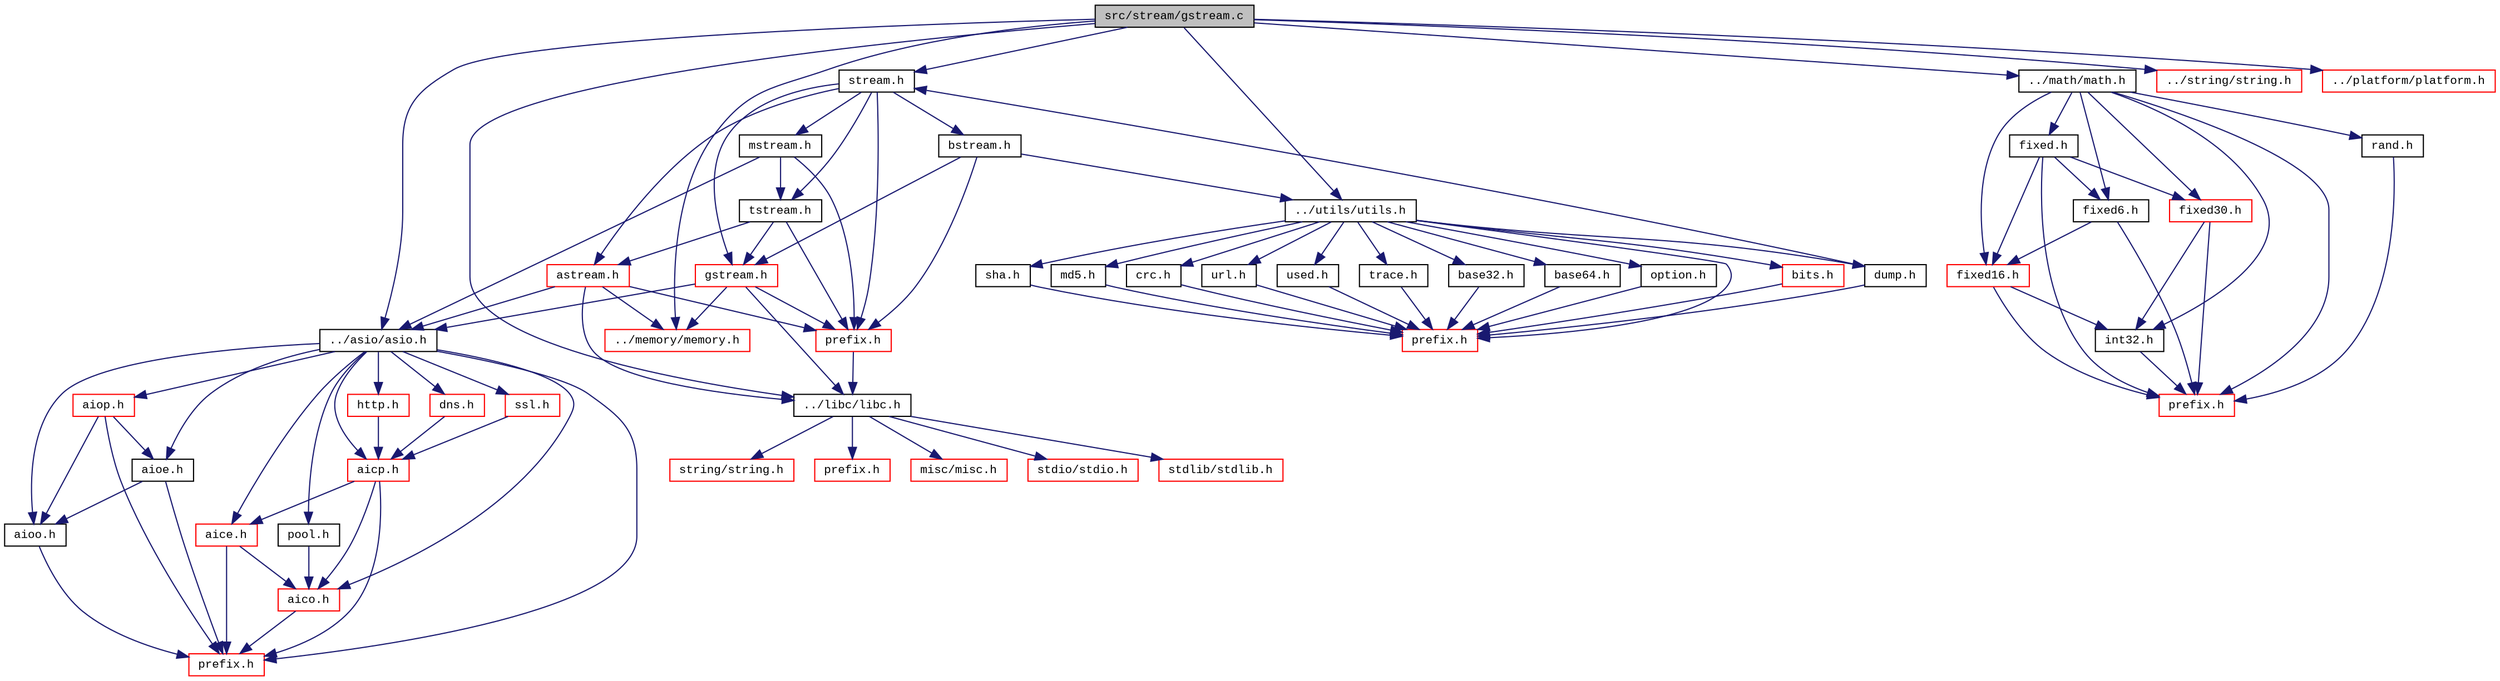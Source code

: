 digraph "src/stream/gstream.c"
{
  edge [fontname="CourierNew",fontsize="10",labelfontname="CourierNew",labelfontsize="10"];
  node [fontname="CourierNew",fontsize="10",shape=record];
  Node1 [label="src/stream/gstream.c",height=0.2,width=0.4,color="black", fillcolor="grey75", style="filled" fontcolor="black"];
  Node1 -> Node2 [color="midnightblue",fontsize="10",style="solid",fontname="CourierNew"];
  Node2 [label="stream.h",height=0.2,width=0.4,color="black", fillcolor="white", style="filled",URL="$d8/d95/stream_8h.html"];
  Node2 -> Node3 [color="midnightblue",fontsize="10",style="solid",fontname="CourierNew"];
  Node3 [label="prefix.h",height=0.2,width=0.4,color="red", fillcolor="white", style="filled",URL="$d2/dd0/stream_2prefix_8h_source.html"];
  Node3 -> Node4 [color="midnightblue",fontsize="10",style="solid",fontname="CourierNew"];
  Node4 [label="../libc/libc.h",height=0.2,width=0.4,color="black", fillcolor="white", style="filled",URL="$db/dc8/libc_8h.html"];
  Node4 -> Node5 [color="midnightblue",fontsize="10",style="solid",fontname="CourierNew"];
  Node5 [label="prefix.h",height=0.2,width=0.4,color="red", fillcolor="white", style="filled",URL="$d4/df0/libc_2prefix_8h_source.html"];
  Node4 -> Node6 [color="midnightblue",fontsize="10",style="solid",fontname="CourierNew"];
  Node6 [label="misc/misc.h",height=0.2,width=0.4,color="red", fillcolor="white", style="filled",URL="$d4/d08/misc_8h.html"];
  Node4 -> Node7 [color="midnightblue",fontsize="10",style="solid",fontname="CourierNew"];
  Node7 [label="stdio/stdio.h",height=0.2,width=0.4,color="red", fillcolor="white", style="filled",URL="$d6/dd1/stdio_8h.html"];
  Node4 -> Node8 [color="midnightblue",fontsize="10",style="solid",fontname="CourierNew"];
  Node8 [label="stdlib/stdlib.h",height=0.2,width=0.4,color="red", fillcolor="white", style="filled",URL="$dc/d9c/stdlib_8h.html"];
  Node4 -> Node9 [color="midnightblue",fontsize="10",style="solid",fontname="CourierNew"];
  Node9 [label="string/string.h",height=0.2,width=0.4,color="red", fillcolor="white", style="filled",URL="$da/d52/libc_2string_2string_8h_source.html"];
  Node2 -> Node10 [color="midnightblue",fontsize="10",style="solid",fontname="CourierNew"];
  Node10 [label="bstream.h",height=0.2,width=0.4,color="black", fillcolor="white", style="filled",URL="$de/d56/bstream_8h.html"];
  Node10 -> Node3 [color="midnightblue",fontsize="10",style="solid",fontname="CourierNew"];
  Node10 -> Node11 [color="midnightblue",fontsize="10",style="solid",fontname="CourierNew"];
  Node11 [label="gstream.h",height=0.2,width=0.4,color="red", fillcolor="white", style="filled",URL="$d1/dac/gstream_8h.html"];
  Node11 -> Node3 [color="midnightblue",fontsize="10",style="solid",fontname="CourierNew"];
  Node11 -> Node12 [color="midnightblue",fontsize="10",style="solid",fontname="CourierNew"];
  Node12 [label="../asio/asio.h",height=0.2,width=0.4,color="black", fillcolor="white", style="filled",URL="$d4/d68/asio_8h.html"];
  Node12 -> Node13 [color="midnightblue",fontsize="10",style="solid",fontname="CourierNew"];
  Node13 [label="prefix.h",height=0.2,width=0.4,color="red", fillcolor="white", style="filled",URL="$db/d56/asio_2prefix_8h_source.html"];
  Node12 -> Node14 [color="midnightblue",fontsize="10",style="solid",fontname="CourierNew"];
  Node14 [label="aioo.h",height=0.2,width=0.4,color="black", fillcolor="white", style="filled",URL="$d6/d9b/aioo_8h.html"];
  Node14 -> Node13 [color="midnightblue",fontsize="10",style="solid",fontname="CourierNew"];
  Node12 -> Node15 [color="midnightblue",fontsize="10",style="solid",fontname="CourierNew"];
  Node15 [label="aioe.h",height=0.2,width=0.4,color="black", fillcolor="white", style="filled",URL="$d5/d10/aioe_8h.html"];
  Node15 -> Node13 [color="midnightblue",fontsize="10",style="solid",fontname="CourierNew"];
  Node15 -> Node14 [color="midnightblue",fontsize="10",style="solid",fontname="CourierNew"];
  Node12 -> Node16 [color="midnightblue",fontsize="10",style="solid",fontname="CourierNew"];
  Node16 [label="aiop.h",height=0.2,width=0.4,color="red", fillcolor="white", style="filled",URL="$db/d08/aiop_8h.html"];
  Node16 -> Node13 [color="midnightblue",fontsize="10",style="solid",fontname="CourierNew"];
  Node16 -> Node14 [color="midnightblue",fontsize="10",style="solid",fontname="CourierNew"];
  Node16 -> Node15 [color="midnightblue",fontsize="10",style="solid",fontname="CourierNew"];
  Node12 -> Node17 [color="midnightblue",fontsize="10",style="solid",fontname="CourierNew"];
  Node17 [label="aico.h",height=0.2,width=0.4,color="red", fillcolor="white", style="filled",URL="$d5/d9a/aico_8h.html"];
  Node17 -> Node13 [color="midnightblue",fontsize="10",style="solid",fontname="CourierNew"];
  Node12 -> Node18 [color="midnightblue",fontsize="10",style="solid",fontname="CourierNew"];
  Node18 [label="aice.h",height=0.2,width=0.4,color="red", fillcolor="white", style="filled",URL="$da/d59/aice_8h.html"];
  Node18 -> Node13 [color="midnightblue",fontsize="10",style="solid",fontname="CourierNew"];
  Node18 -> Node17 [color="midnightblue",fontsize="10",style="solid",fontname="CourierNew"];
  Node12 -> Node19 [color="midnightblue",fontsize="10",style="solid",fontname="CourierNew"];
  Node19 [label="aicp.h",height=0.2,width=0.4,color="red", fillcolor="white", style="filled",URL="$dd/dd5/aicp_8h.html"];
  Node19 -> Node13 [color="midnightblue",fontsize="10",style="solid",fontname="CourierNew"];
  Node19 -> Node18 [color="midnightblue",fontsize="10",style="solid",fontname="CourierNew"];
  Node19 -> Node17 [color="midnightblue",fontsize="10",style="solid",fontname="CourierNew"];
  Node12 -> Node20 [color="midnightblue",fontsize="10",style="solid",fontname="CourierNew"];
  Node20 [label="pool.h",height=0.2,width=0.4,color="black", fillcolor="white", style="filled",URL="$db/db7/pool_8h.html"];
  Node20 -> Node17 [color="midnightblue",fontsize="10",style="solid",fontname="CourierNew"];
  Node12 -> Node21 [color="midnightblue",fontsize="10",style="solid",fontname="CourierNew"];
  Node21 [label="http.h",height=0.2,width=0.4,color="red", fillcolor="white", style="filled",URL="$da/dac/asio_2http_8h_source.html"];
  Node21 -> Node19 [color="midnightblue",fontsize="10",style="solid",fontname="CourierNew"];
  Node12 -> Node22 [color="midnightblue",fontsize="10",style="solid",fontname="CourierNew"];
  Node22 [label="dns.h",height=0.2,width=0.4,color="red", fillcolor="white", style="filled",URL="$d8/d1e/asio_2dns_8h_source.html"];
  Node22 -> Node19 [color="midnightblue",fontsize="10",style="solid",fontname="CourierNew"];
  Node12 -> Node23 [color="midnightblue",fontsize="10",style="solid",fontname="CourierNew"];
  Node23 [label="ssl.h",height=0.2,width=0.4,color="red", fillcolor="white", style="filled",URL="$d9/d1a/asio_2ssl_8h_source.html"];
  Node23 -> Node19 [color="midnightblue",fontsize="10",style="solid",fontname="CourierNew"];
  Node11 -> Node4 [color="midnightblue",fontsize="10",style="solid",fontname="CourierNew"];
  Node11 -> Node24 [color="midnightblue",fontsize="10",style="solid",fontname="CourierNew"];
  Node24 [label="../memory/memory.h",height=0.2,width=0.4,color="red", fillcolor="white", style="filled",URL="$dc/d18/memory_8h.html"];
  Node10 -> Node25 [color="midnightblue",fontsize="10",style="solid",fontname="CourierNew"];
  Node25 [label="../utils/utils.h",height=0.2,width=0.4,color="black", fillcolor="white", style="filled",URL="$de/d2f/utils_2utils_8h_source.html"];
  Node25 -> Node26 [color="midnightblue",fontsize="10",style="solid",fontname="CourierNew"];
  Node26 [label="prefix.h",height=0.2,width=0.4,color="red", fillcolor="white", style="filled",URL="$de/d60/utils_2prefix_8h_source.html"];
  Node25 -> Node27 [color="midnightblue",fontsize="10",style="solid",fontname="CourierNew"];
  Node27 [label="bits.h",height=0.2,width=0.4,color="red", fillcolor="white", style="filled",URL="$df/db9/bits_8h_source.html"];
  Node27 -> Node26 [color="midnightblue",fontsize="10",style="solid",fontname="CourierNew"];
  Node25 -> Node28 [color="midnightblue",fontsize="10",style="solid",fontname="CourierNew"];
  Node28 [label="sha.h",height=0.2,width=0.4,color="black", fillcolor="white", style="filled",URL="$d9/d61/sha_8h.html"];
  Node28 -> Node26 [color="midnightblue",fontsize="10",style="solid",fontname="CourierNew"];
  Node25 -> Node29 [color="midnightblue",fontsize="10",style="solid",fontname="CourierNew"];
  Node29 [label="md5.h",height=0.2,width=0.4,color="black", fillcolor="white", style="filled",URL="$da/db0/md5_8h.html"];
  Node29 -> Node26 [color="midnightblue",fontsize="10",style="solid",fontname="CourierNew"];
  Node25 -> Node30 [color="midnightblue",fontsize="10",style="solid",fontname="CourierNew"];
  Node30 [label="crc.h",height=0.2,width=0.4,color="black", fillcolor="white", style="filled",URL="$dc/de6/crc_8h_source.html"];
  Node30 -> Node26 [color="midnightblue",fontsize="10",style="solid",fontname="CourierNew"];
  Node25 -> Node31 [color="midnightblue",fontsize="10",style="solid",fontname="CourierNew"];
  Node31 [label="url.h",height=0.2,width=0.4,color="black", fillcolor="white", style="filled",URL="$de/d6c/utils_2url_8h_source.html"];
  Node31 -> Node26 [color="midnightblue",fontsize="10",style="solid",fontname="CourierNew"];
  Node25 -> Node32 [color="midnightblue",fontsize="10",style="solid",fontname="CourierNew"];
  Node32 [label="dump.h",height=0.2,width=0.4,color="black", fillcolor="white", style="filled",URL="$d5/de5/dump_8h.html"];
  Node32 -> Node26 [color="midnightblue",fontsize="10",style="solid",fontname="CourierNew"];
  Node32 -> Node2 [color="midnightblue",fontsize="10",style="solid",fontname="CourierNew"];
  Node25 -> Node33 [color="midnightblue",fontsize="10",style="solid",fontname="CourierNew"];
  Node33 [label="used.h",height=0.2,width=0.4,color="black", fillcolor="white", style="filled",URL="$d4/d2b/used_8h.html"];
  Node33 -> Node26 [color="midnightblue",fontsize="10",style="solid",fontname="CourierNew"];
  Node25 -> Node34 [color="midnightblue",fontsize="10",style="solid",fontname="CourierNew"];
  Node34 [label="trace.h",height=0.2,width=0.4,color="black", fillcolor="white", style="filled",URL="$da/d18/utils_2trace_8h_source.html"];
  Node34 -> Node26 [color="midnightblue",fontsize="10",style="solid",fontname="CourierNew"];
  Node25 -> Node35 [color="midnightblue",fontsize="10",style="solid",fontname="CourierNew"];
  Node35 [label="base32.h",height=0.2,width=0.4,color="black", fillcolor="white", style="filled",URL="$d8/d33/base32_8h.html"];
  Node35 -> Node26 [color="midnightblue",fontsize="10",style="solid",fontname="CourierNew"];
  Node25 -> Node36 [color="midnightblue",fontsize="10",style="solid",fontname="CourierNew"];
  Node36 [label="base64.h",height=0.2,width=0.4,color="black", fillcolor="white", style="filled",URL="$d2/d6f/base64_8h_source.html"];
  Node36 -> Node26 [color="midnightblue",fontsize="10",style="solid",fontname="CourierNew"];
  Node25 -> Node37 [color="midnightblue",fontsize="10",style="solid",fontname="CourierNew"];
  Node37 [label="option.h",height=0.2,width=0.4,color="black", fillcolor="white", style="filled",URL="$db/db8/option_8h.html"];
  Node37 -> Node26 [color="midnightblue",fontsize="10",style="solid",fontname="CourierNew"];
  Node2 -> Node11 [color="midnightblue",fontsize="10",style="solid",fontname="CourierNew"];
  Node2 -> Node38 [color="midnightblue",fontsize="10",style="solid",fontname="CourierNew"];
  Node38 [label="astream.h",height=0.2,width=0.4,color="red", fillcolor="white", style="filled",URL="$dd/dd5/astream_8h.html"];
  Node38 -> Node3 [color="midnightblue",fontsize="10",style="solid",fontname="CourierNew"];
  Node38 -> Node12 [color="midnightblue",fontsize="10",style="solid",fontname="CourierNew"];
  Node38 -> Node4 [color="midnightblue",fontsize="10",style="solid",fontname="CourierNew"];
  Node38 -> Node24 [color="midnightblue",fontsize="10",style="solid",fontname="CourierNew"];
  Node2 -> Node39 [color="midnightblue",fontsize="10",style="solid",fontname="CourierNew"];
  Node39 [label="tstream.h",height=0.2,width=0.4,color="black", fillcolor="white", style="filled",URL="$d1/d3e/tstream_8h.html"];
  Node39 -> Node3 [color="midnightblue",fontsize="10",style="solid",fontname="CourierNew"];
  Node39 -> Node11 [color="midnightblue",fontsize="10",style="solid",fontname="CourierNew"];
  Node39 -> Node38 [color="midnightblue",fontsize="10",style="solid",fontname="CourierNew"];
  Node2 -> Node40 [color="midnightblue",fontsize="10",style="solid",fontname="CourierNew"];
  Node40 [label="mstream.h",height=0.2,width=0.4,color="black", fillcolor="white", style="filled",URL="$d1/db3/mstream_8h.html"];
  Node40 -> Node3 [color="midnightblue",fontsize="10",style="solid",fontname="CourierNew"];
  Node40 -> Node39 [color="midnightblue",fontsize="10",style="solid",fontname="CourierNew"];
  Node40 -> Node12 [color="midnightblue",fontsize="10",style="solid",fontname="CourierNew"];
  Node1 -> Node12 [color="midnightblue",fontsize="10",style="solid",fontname="CourierNew"];
  Node1 -> Node4 [color="midnightblue",fontsize="10",style="solid",fontname="CourierNew"];
  Node1 -> Node41 [color="midnightblue",fontsize="10",style="solid",fontname="CourierNew"];
  Node41 [label="../math/math.h",height=0.2,width=0.4,color="black", fillcolor="white", style="filled",URL="$d9/d8c/math_2math_8h_source.html"];
  Node41 -> Node42 [color="midnightblue",fontsize="10",style="solid",fontname="CourierNew"];
  Node42 [label="prefix.h",height=0.2,width=0.4,color="red", fillcolor="white", style="filled",URL="$d5/d8d/math_2prefix_8h_source.html"];
  Node41 -> Node43 [color="midnightblue",fontsize="10",style="solid",fontname="CourierNew"];
  Node43 [label="rand.h",height=0.2,width=0.4,color="black", fillcolor="white", style="filled",URL="$d5/d66/rand_8h.html"];
  Node43 -> Node42 [color="midnightblue",fontsize="10",style="solid",fontname="CourierNew"];
  Node41 -> Node44 [color="midnightblue",fontsize="10",style="solid",fontname="CourierNew"];
  Node44 [label="int32.h",height=0.2,width=0.4,color="black", fillcolor="white", style="filled",URL="$d9/d74/int32_8h.html"];
  Node44 -> Node42 [color="midnightblue",fontsize="10",style="solid",fontname="CourierNew"];
  Node41 -> Node45 [color="midnightblue",fontsize="10",style="solid",fontname="CourierNew"];
  Node45 [label="fixed6.h",height=0.2,width=0.4,color="black", fillcolor="white", style="filled",URL="$da/df6/fixed6_8h.html"];
  Node45 -> Node42 [color="midnightblue",fontsize="10",style="solid",fontname="CourierNew"];
  Node45 -> Node46 [color="midnightblue",fontsize="10",style="solid",fontname="CourierNew"];
  Node46 [label="fixed16.h",height=0.2,width=0.4,color="red", fillcolor="white", style="filled",URL="$d1/d1f/fixed16_8h.html"];
  Node46 -> Node42 [color="midnightblue",fontsize="10",style="solid",fontname="CourierNew"];
  Node46 -> Node44 [color="midnightblue",fontsize="10",style="solid",fontname="CourierNew"];
  Node41 -> Node46 [color="midnightblue",fontsize="10",style="solid",fontname="CourierNew"];
  Node41 -> Node47 [color="midnightblue",fontsize="10",style="solid",fontname="CourierNew"];
  Node47 [label="fixed30.h",height=0.2,width=0.4,color="red", fillcolor="white", style="filled",URL="$d0/de2/fixed30_8h.html"];
  Node47 -> Node42 [color="midnightblue",fontsize="10",style="solid",fontname="CourierNew"];
  Node47 -> Node44 [color="midnightblue",fontsize="10",style="solid",fontname="CourierNew"];
  Node41 -> Node48 [color="midnightblue",fontsize="10",style="solid",fontname="CourierNew"];
  Node48 [label="fixed.h",height=0.2,width=0.4,color="black", fillcolor="white", style="filled",URL="$dd/d58/fixed_8h.html"];
  Node48 -> Node42 [color="midnightblue",fontsize="10",style="solid",fontname="CourierNew"];
  Node48 -> Node45 [color="midnightblue",fontsize="10",style="solid",fontname="CourierNew"];
  Node48 -> Node46 [color="midnightblue",fontsize="10",style="solid",fontname="CourierNew"];
  Node48 -> Node47 [color="midnightblue",fontsize="10",style="solid",fontname="CourierNew"];
  Node1 -> Node25 [color="midnightblue",fontsize="10",style="solid",fontname="CourierNew"];
  Node1 -> Node24 [color="midnightblue",fontsize="10",style="solid",fontname="CourierNew"];
  Node1 -> Node49 [color="midnightblue",fontsize="10",style="solid",fontname="CourierNew"];
  Node49 [label="../string/string.h",height=0.2,width=0.4,color="red", fillcolor="white", style="filled",URL="$d8/d2b/string_2string_8h_source.html"];
  Node1 -> Node50 [color="midnightblue",fontsize="10",style="solid",fontname="CourierNew"];
  Node50 [label="../platform/platform.h",height=0.2,width=0.4,color="red", fillcolor="white", style="filled",URL="$de/d03/platform_8h.html"];
}
